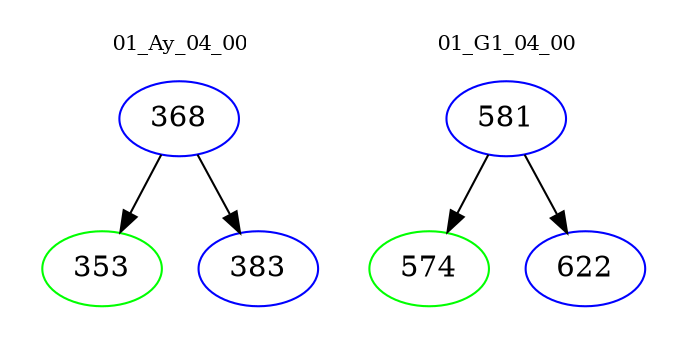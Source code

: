 digraph{
subgraph cluster_0 {
color = white
label = "01_Ay_04_00";
fontsize=10;
T0_368 [label="368", color="blue"]
T0_368 -> T0_353 [color="black"]
T0_353 [label="353", color="green"]
T0_368 -> T0_383 [color="black"]
T0_383 [label="383", color="blue"]
}
subgraph cluster_1 {
color = white
label = "01_G1_04_00";
fontsize=10;
T1_581 [label="581", color="blue"]
T1_581 -> T1_574 [color="black"]
T1_574 [label="574", color="green"]
T1_581 -> T1_622 [color="black"]
T1_622 [label="622", color="blue"]
}
}

